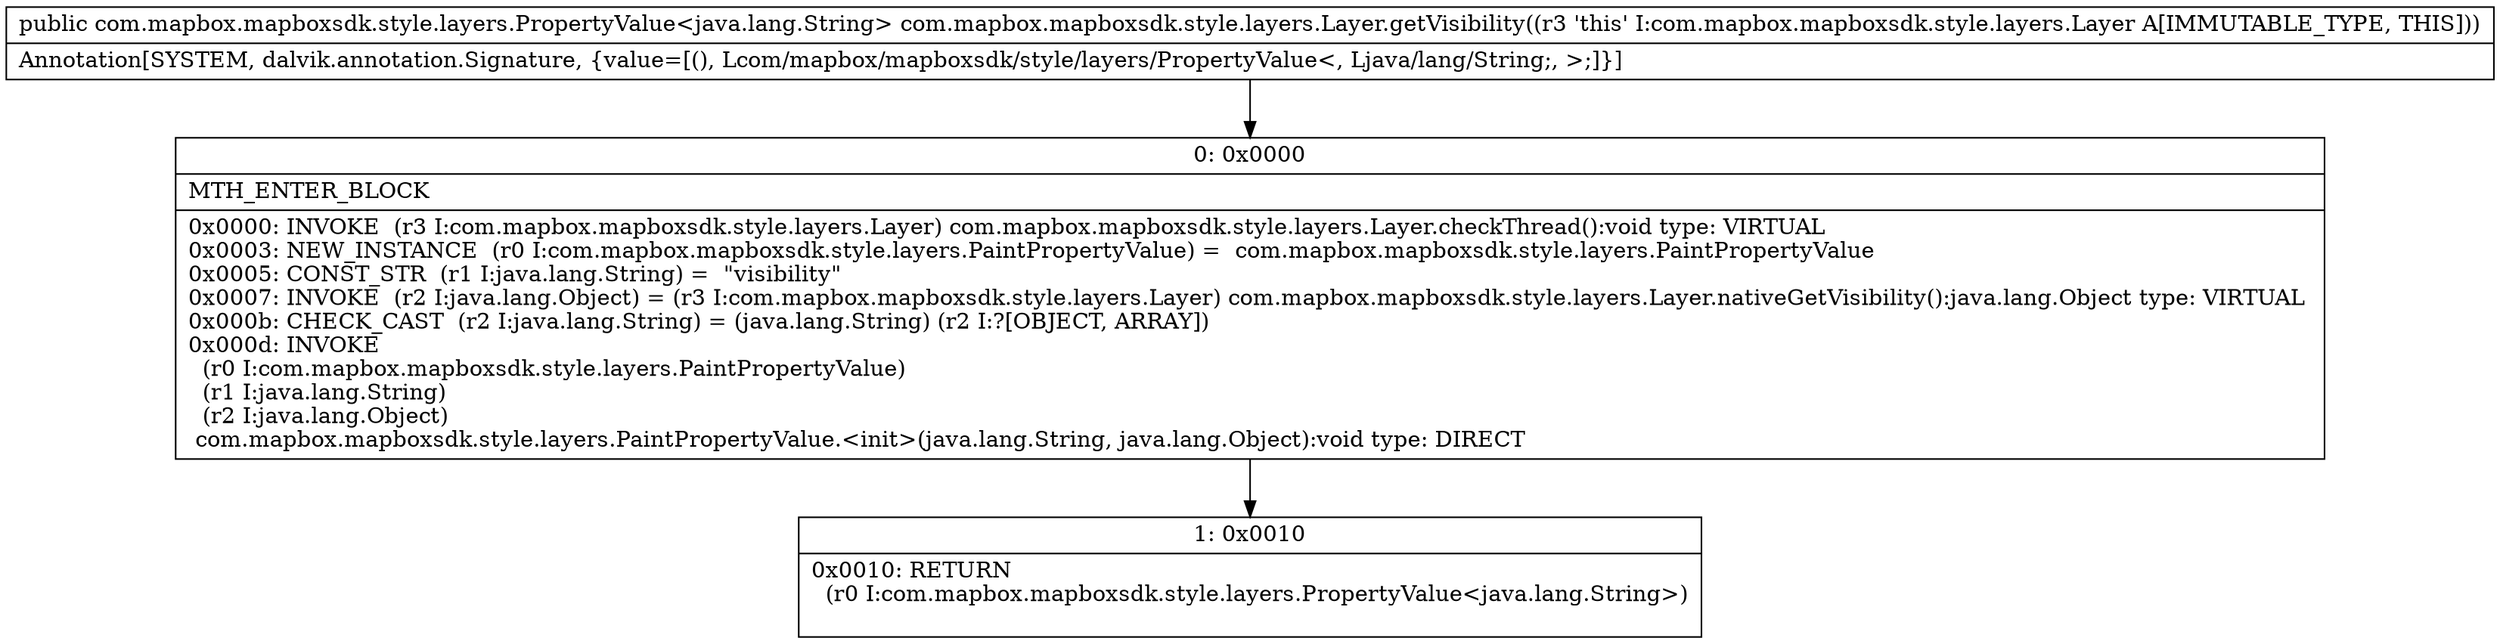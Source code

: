 digraph "CFG forcom.mapbox.mapboxsdk.style.layers.Layer.getVisibility()Lcom\/mapbox\/mapboxsdk\/style\/layers\/PropertyValue;" {
Node_0 [shape=record,label="{0\:\ 0x0000|MTH_ENTER_BLOCK\l|0x0000: INVOKE  (r3 I:com.mapbox.mapboxsdk.style.layers.Layer) com.mapbox.mapboxsdk.style.layers.Layer.checkThread():void type: VIRTUAL \l0x0003: NEW_INSTANCE  (r0 I:com.mapbox.mapboxsdk.style.layers.PaintPropertyValue) =  com.mapbox.mapboxsdk.style.layers.PaintPropertyValue \l0x0005: CONST_STR  (r1 I:java.lang.String) =  \"visibility\" \l0x0007: INVOKE  (r2 I:java.lang.Object) = (r3 I:com.mapbox.mapboxsdk.style.layers.Layer) com.mapbox.mapboxsdk.style.layers.Layer.nativeGetVisibility():java.lang.Object type: VIRTUAL \l0x000b: CHECK_CAST  (r2 I:java.lang.String) = (java.lang.String) (r2 I:?[OBJECT, ARRAY]) \l0x000d: INVOKE  \l  (r0 I:com.mapbox.mapboxsdk.style.layers.PaintPropertyValue)\l  (r1 I:java.lang.String)\l  (r2 I:java.lang.Object)\l com.mapbox.mapboxsdk.style.layers.PaintPropertyValue.\<init\>(java.lang.String, java.lang.Object):void type: DIRECT \l}"];
Node_1 [shape=record,label="{1\:\ 0x0010|0x0010: RETURN  \l  (r0 I:com.mapbox.mapboxsdk.style.layers.PropertyValue\<java.lang.String\>)\l \l}"];
MethodNode[shape=record,label="{public com.mapbox.mapboxsdk.style.layers.PropertyValue\<java.lang.String\> com.mapbox.mapboxsdk.style.layers.Layer.getVisibility((r3 'this' I:com.mapbox.mapboxsdk.style.layers.Layer A[IMMUTABLE_TYPE, THIS]))  | Annotation[SYSTEM, dalvik.annotation.Signature, \{value=[(), Lcom\/mapbox\/mapboxsdk\/style\/layers\/PropertyValue\<, Ljava\/lang\/String;, \>;]\}]\l}"];
MethodNode -> Node_0;
Node_0 -> Node_1;
}

